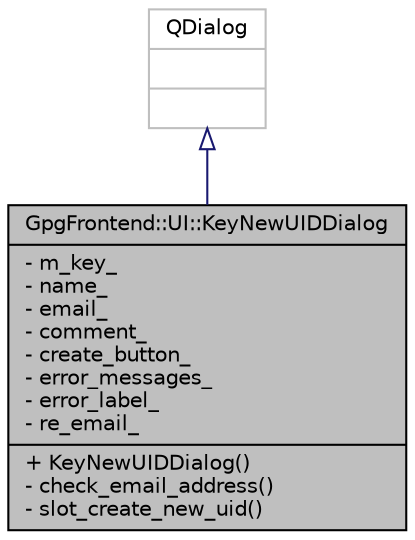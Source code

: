 digraph "GpgFrontend::UI::KeyNewUIDDialog"
{
 // INTERACTIVE_SVG=YES
 // LATEX_PDF_SIZE
  edge [fontname="Helvetica",fontsize="10",labelfontname="Helvetica",labelfontsize="10"];
  node [fontname="Helvetica",fontsize="10",shape=record];
  Node1 [label="{GpgFrontend::UI::KeyNewUIDDialog\n|- m_key_\l- name_\l- email_\l- comment_\l- create_button_\l- error_messages_\l- error_label_\l- re_email_\l|+ KeyNewUIDDialog()\l- check_email_address()\l- slot_create_new_uid()\l}",height=0.2,width=0.4,color="black", fillcolor="grey75", style="filled", fontcolor="black",tooltip=" "];
  Node2 -> Node1 [dir="back",color="midnightblue",fontsize="10",style="solid",arrowtail="onormal",fontname="Helvetica"];
  Node2 [label="{QDialog\n||}",height=0.2,width=0.4,color="grey75", fillcolor="white", style="filled",tooltip=" "];
}
